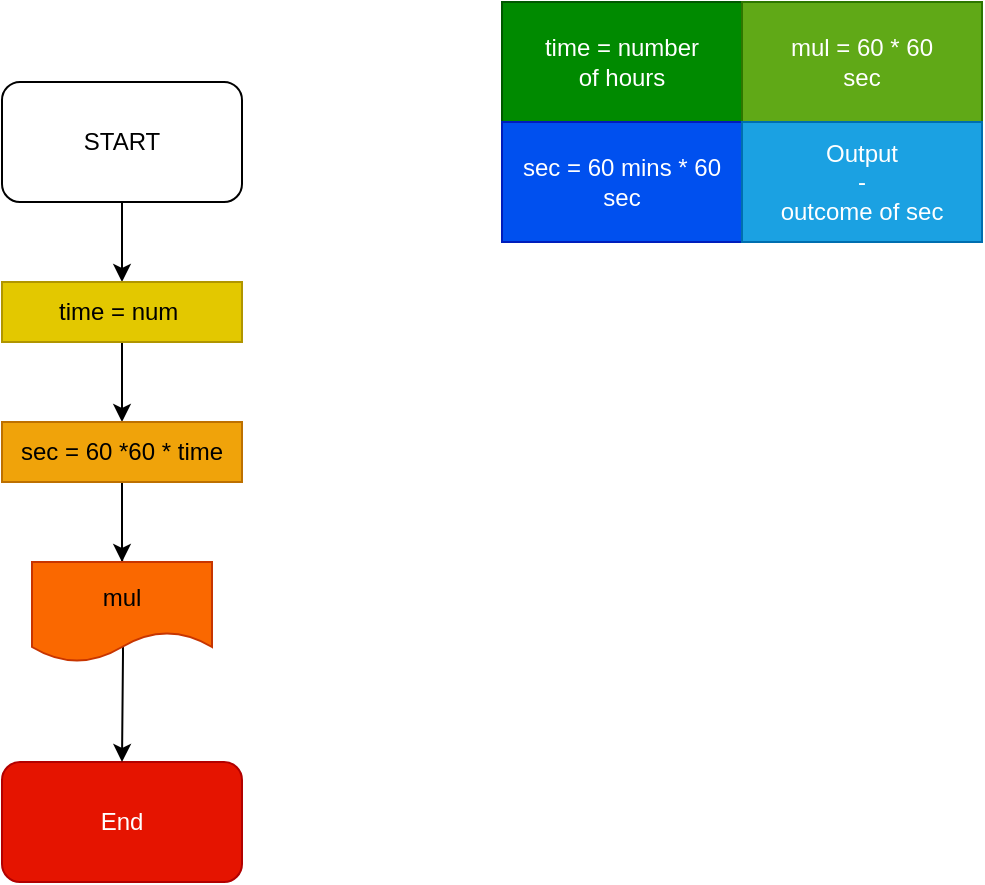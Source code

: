 <mxfile>
    <diagram name="Page-1" id="L9pIz6ykhndlbjjti8eC">
        <mxGraphModel dx="651" dy="682" grid="1" gridSize="10" guides="1" tooltips="1" connect="1" arrows="1" fold="1" page="1" pageScale="1" pageWidth="850" pageHeight="1100" math="0" shadow="0">
            <root>
                <mxCell id="0"/>
                <mxCell id="1" parent="0"/>
                <mxCell id="EbVQx5wD54C_xNYTqxab-5" style="edgeStyle=orthogonalEdgeStyle;rounded=0;orthogonalLoop=1;jettySize=auto;html=1;entryX=0.5;entryY=0;entryDx=0;entryDy=0;" parent="1" source="EbVQx5wD54C_xNYTqxab-1" edge="1">
                    <mxGeometry relative="1" as="geometry">
                        <mxPoint x="170" y="200" as="targetPoint"/>
                    </mxGeometry>
                </mxCell>
                <mxCell id="EbVQx5wD54C_xNYTqxab-1" value="START" style="rounded=1;whiteSpace=wrap;html=1;" parent="1" vertex="1">
                    <mxGeometry x="110" y="100" width="120" height="60" as="geometry"/>
                </mxCell>
                <mxCell id="EbVQx5wD54C_xNYTqxab-2" value="End" style="rounded=1;whiteSpace=wrap;html=1;fillColor=#e51400;fontColor=#ffffff;strokeColor=#B20000;" parent="1" vertex="1">
                    <mxGeometry x="110" y="440" width="120" height="60" as="geometry"/>
                </mxCell>
                <mxCell id="EbVQx5wD54C_xNYTqxab-11" style="edgeStyle=orthogonalEdgeStyle;rounded=0;orthogonalLoop=1;jettySize=auto;html=1;entryX=0.5;entryY=0;entryDx=0;entryDy=0;" parent="1" source="EbVQx5wD54C_xNYTqxab-7" target="EbVQx5wD54C_xNYTqxab-8" edge="1">
                    <mxGeometry relative="1" as="geometry"/>
                </mxCell>
                <mxCell id="EbVQx5wD54C_xNYTqxab-7" value="time = num&amp;nbsp;" style="rounded=0;whiteSpace=wrap;html=1;fillColor=#e3c800;fontColor=#000000;strokeColor=#B09500;" parent="1" vertex="1">
                    <mxGeometry x="110" y="200" width="120" height="30" as="geometry"/>
                </mxCell>
                <mxCell id="EbVQx5wD54C_xNYTqxab-12" style="edgeStyle=orthogonalEdgeStyle;rounded=0;orthogonalLoop=1;jettySize=auto;html=1;" parent="1" source="EbVQx5wD54C_xNYTqxab-8" edge="1">
                    <mxGeometry relative="1" as="geometry">
                        <mxPoint x="170" y="340" as="targetPoint"/>
                    </mxGeometry>
                </mxCell>
                <mxCell id="EbVQx5wD54C_xNYTqxab-8" value="sec = 60 *60 * time" style="rounded=0;whiteSpace=wrap;html=1;fillColor=#f0a30a;fontColor=#000000;strokeColor=#BD7000;" parent="1" vertex="1">
                    <mxGeometry x="110" y="270" width="120" height="30" as="geometry"/>
                </mxCell>
                <mxCell id="EbVQx5wD54C_xNYTqxab-14" style="edgeStyle=orthogonalEdgeStyle;rounded=0;orthogonalLoop=1;jettySize=auto;html=1;" parent="1" target="EbVQx5wD54C_xNYTqxab-2" edge="1">
                    <mxGeometry relative="1" as="geometry">
                        <mxPoint x="170" y="330" as="sourcePoint"/>
                    </mxGeometry>
                </mxCell>
                <mxCell id="EbVQx5wD54C_xNYTqxab-10" value="mul" style="shape=document;whiteSpace=wrap;html=1;boundedLbl=1;fillColor=#fa6800;fontColor=#000000;strokeColor=#C73500;" parent="1" vertex="1">
                    <mxGeometry x="125" y="340" width="90" height="50" as="geometry"/>
                </mxCell>
                <mxCell id="EbVQx5wD54C_xNYTqxab-15" value="time = number&lt;br&gt;of hours" style="rounded=0;whiteSpace=wrap;html=1;fillColor=#008a00;fontColor=#ffffff;strokeColor=#005700;" parent="1" vertex="1">
                    <mxGeometry x="360" y="60" width="120" height="60" as="geometry"/>
                </mxCell>
                <mxCell id="EbVQx5wD54C_xNYTqxab-16" value="sec = 60 mins * 60 sec" style="rounded=0;whiteSpace=wrap;html=1;fillColor=#0050ef;fontColor=#ffffff;strokeColor=#001DBC;" parent="1" vertex="1">
                    <mxGeometry x="360" y="120" width="120" height="60" as="geometry"/>
                </mxCell>
                <mxCell id="EbVQx5wD54C_xNYTqxab-17" value="mul = 60 * 60&lt;br&gt;sec" style="rounded=0;whiteSpace=wrap;html=1;fillColor=#60a917;fontColor=#ffffff;strokeColor=#2D7600;" parent="1" vertex="1">
                    <mxGeometry x="480" y="60" width="120" height="60" as="geometry"/>
                </mxCell>
                <mxCell id="EbVQx5wD54C_xNYTqxab-18" value="Output&lt;br&gt;-&lt;br&gt;outcome of sec" style="rounded=0;whiteSpace=wrap;html=1;fillColor=#1ba1e2;fontColor=#ffffff;strokeColor=#006EAF;" parent="1" vertex="1">
                    <mxGeometry x="480" y="120" width="120" height="60" as="geometry"/>
                </mxCell>
            </root>
        </mxGraphModel>
    </diagram>
</mxfile>